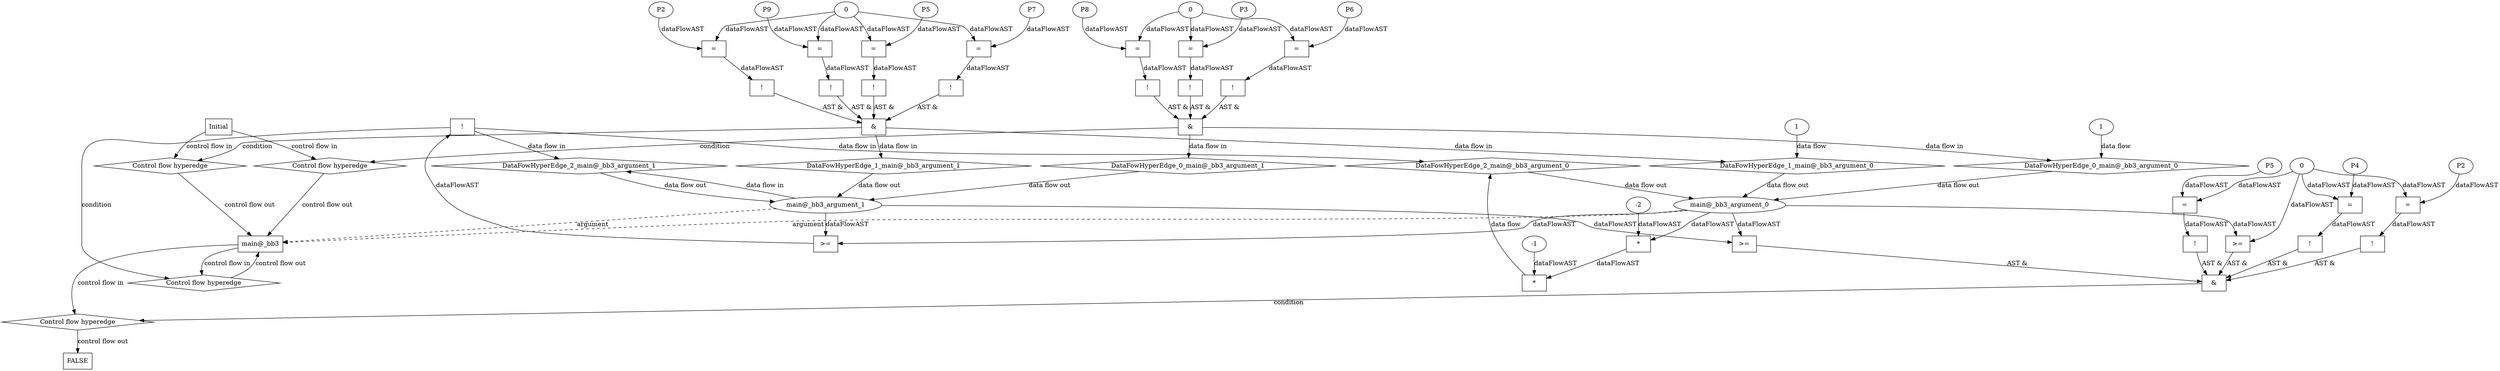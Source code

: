 digraph dag {
"main@_bb3" [label="main@_bb3" nodeName="main@_bb3" class=cfn  shape="rect"];
FALSE [label="FALSE" nodeName=FALSE class=cfn  shape="rect"];
Initial [label="Initial" nodeName=Initial class=cfn  shape="rect"];
ControlFowHyperEdge_0 [label="Control flow hyperedge" nodeName=ControlFowHyperEdge_0 class=controlFlowHyperEdge shape="diamond"];
"Initial" -> ControlFowHyperEdge_0 [label="control flow in"]
ControlFowHyperEdge_0 -> "main@_bb3" [label="control flow out"]
ControlFowHyperEdge_1 [label="Control flow hyperedge" nodeName=ControlFowHyperEdge_1 class=controlFlowHyperEdge shape="diamond"];
"Initial" -> ControlFowHyperEdge_1 [label="control flow in"]
ControlFowHyperEdge_1 -> "main@_bb3" [label="control flow out"]
ControlFowHyperEdge_2 [label="Control flow hyperedge" nodeName=ControlFowHyperEdge_2 class=controlFlowHyperEdge shape="diamond"];
"main@_bb3" -> ControlFowHyperEdge_2 [label="control flow in"]
ControlFowHyperEdge_2 -> "main@_bb3" [label="control flow out"]
ControlFowHyperEdge_3 [label="Control flow hyperedge" nodeName=ControlFowHyperEdge_3 class=controlFlowHyperEdge shape="diamond"];
"main@_bb3" -> ControlFowHyperEdge_3 [label="control flow in"]
ControlFowHyperEdge_3 -> "FALSE" [label="control flow out"]
"main@_bb3_argument_0" [label="main@_bb3_argument_0" nodeName=argument0 class=argument  head="main@_bb3" shape="oval"];
"main@_bb3_argument_0" -> "main@_bb3"[label="argument" style="dashed"]
"main@_bb3_argument_1" [label="main@_bb3_argument_1" nodeName=argument1 class=argument  head="main@_bb3" shape="oval"];
"main@_bb3_argument_1" -> "main@_bb3"[label="argument" style="dashed"]

"xxxmain@_bb3___Initial_0xxx_and" [label="&" nodeName="xxxmain@_bb3___Initial_0xxx_and" class=Operator shape="rect"];
"xxxmain@_bb3___Initial_0xxxguard_0_node_0" [label="!" nodeName="xxxmain@_bb3___Initial_0xxxguard_0_node_0" class=Operator shape="rect"];
"xxxmain@_bb3___Initial_0xxxguard_0_node_1" [label="=" nodeName="xxxmain@_bb3___Initial_0xxxguard_0_node_1" class=Operator  shape="rect"];
"xxxmain@_bb3___Initial_0xxxguard_0_node_2" [label="P6" nodeName="xxxmain@_bb3___Initial_0xxxguard_0_node_2" class=Constant ];
"xxxmain@_bb3___Initial_0xxxguard_0_node_3" [label="0" nodeName="xxxmain@_bb3___Initial_0xxxguard_0_node_3" class=Literal ];
"xxxmain@_bb3___Initial_0xxxguard_0_node_1" -> "xxxmain@_bb3___Initial_0xxxguard_0_node_0"[label="dataFlowAST"]
"xxxmain@_bb3___Initial_0xxxguard_0_node_2" -> "xxxmain@_bb3___Initial_0xxxguard_0_node_1"[label="dataFlowAST"]
"xxxmain@_bb3___Initial_0xxxguard_0_node_3" -> "xxxmain@_bb3___Initial_0xxxguard_0_node_1"[label="dataFlowAST"]

"xxxmain@_bb3___Initial_0xxxguard_0_node_0" -> "xxxmain@_bb3___Initial_0xxx_and" [label="AST &"];
"xxxmain@_bb3___Initial_0xxxguard1_node_0" [label="!" nodeName="xxxmain@_bb3___Initial_0xxxguard1_node_0" class=Operator shape="rect"];
"xxxmain@_bb3___Initial_0xxxguard1_node_1" [label="=" nodeName="xxxmain@_bb3___Initial_0xxxguard1_node_1" class=Operator  shape="rect"];
"xxxmain@_bb3___Initial_0xxxguard1_node_2" [label="P3" nodeName="xxxmain@_bb3___Initial_0xxxguard1_node_2" class=Constant ];
"xxxmain@_bb3___Initial_0xxxguard1_node_1" -> "xxxmain@_bb3___Initial_0xxxguard1_node_0"[label="dataFlowAST"]
"xxxmain@_bb3___Initial_0xxxguard1_node_2" -> "xxxmain@_bb3___Initial_0xxxguard1_node_1"[label="dataFlowAST"]
"xxxmain@_bb3___Initial_0xxxguard_0_node_3" -> "xxxmain@_bb3___Initial_0xxxguard1_node_1"[label="dataFlowAST"]

"xxxmain@_bb3___Initial_0xxxguard1_node_0" -> "xxxmain@_bb3___Initial_0xxx_and" [label="AST &"];
"xxxmain@_bb3___Initial_0xxxguard2_node_0" [label="!" nodeName="xxxmain@_bb3___Initial_0xxxguard2_node_0" class=Operator shape="rect"];
"xxxmain@_bb3___Initial_0xxxguard2_node_1" [label="=" nodeName="xxxmain@_bb3___Initial_0xxxguard2_node_1" class=Operator  shape="rect"];
"xxxmain@_bb3___Initial_0xxxguard2_node_2" [label="P8" nodeName="xxxmain@_bb3___Initial_0xxxguard2_node_2" class=Constant ];
"xxxmain@_bb3___Initial_0xxxguard2_node_1" -> "xxxmain@_bb3___Initial_0xxxguard2_node_0"[label="dataFlowAST"]
"xxxmain@_bb3___Initial_0xxxguard2_node_2" -> "xxxmain@_bb3___Initial_0xxxguard2_node_1"[label="dataFlowAST"]
"xxxmain@_bb3___Initial_0xxxguard_0_node_3" -> "xxxmain@_bb3___Initial_0xxxguard2_node_1"[label="dataFlowAST"]

"xxxmain@_bb3___Initial_0xxxguard2_node_0" -> "xxxmain@_bb3___Initial_0xxx_and" [label="AST &"];
"xxxmain@_bb3___Initial_0xxx_and" -> "ControlFowHyperEdge_0" [label="condition"];
"xxxmain@_bb3___Initial_0xxxdataFlow_0_node_0" [label="1" nodeName="xxxmain@_bb3___Initial_0xxxdataFlow_0_node_0" class=Literal ];

"xxxmain@_bb3___Initial_0xxxdataFlow_0_node_0" -> "DataFowHyperEdge_0_main@_bb3_argument_0" [label="data flow"];
"xxxmain@_bb3___Initial_1xxx_and" [label="&" nodeName="xxxmain@_bb3___Initial_1xxx_and" class=Operator shape="rect"];
"xxxmain@_bb3___Initial_1xxxguard_0_node_0" [label="!" nodeName="xxxmain@_bb3___Initial_1xxxguard_0_node_0" class=Operator shape="rect"];
"xxxmain@_bb3___Initial_1xxxguard_0_node_1" [label="=" nodeName="xxxmain@_bb3___Initial_1xxxguard_0_node_1" class=Operator  shape="rect"];
"xxxmain@_bb3___Initial_1xxxguard_0_node_2" [label="P5" nodeName="xxxmain@_bb3___Initial_1xxxguard_0_node_2" class=Constant ];
"xxxmain@_bb3___Initial_1xxxguard_0_node_3" [label="0" nodeName="xxxmain@_bb3___Initial_1xxxguard_0_node_3" class=Literal ];
"xxxmain@_bb3___Initial_1xxxguard_0_node_1" -> "xxxmain@_bb3___Initial_1xxxguard_0_node_0"[label="dataFlowAST"]
"xxxmain@_bb3___Initial_1xxxguard_0_node_2" -> "xxxmain@_bb3___Initial_1xxxguard_0_node_1"[label="dataFlowAST"]
"xxxmain@_bb3___Initial_1xxxguard_0_node_3" -> "xxxmain@_bb3___Initial_1xxxguard_0_node_1"[label="dataFlowAST"]

"xxxmain@_bb3___Initial_1xxxguard_0_node_0" -> "xxxmain@_bb3___Initial_1xxx_and" [label="AST &"];
"xxxmain@_bb3___Initial_1xxxguard1_node_0" [label="!" nodeName="xxxmain@_bb3___Initial_1xxxguard1_node_0" class=Operator shape="rect"];
"xxxmain@_bb3___Initial_1xxxguard1_node_1" [label="=" nodeName="xxxmain@_bb3___Initial_1xxxguard1_node_1" class=Operator  shape="rect"];
"xxxmain@_bb3___Initial_1xxxguard1_node_2" [label="P2" nodeName="xxxmain@_bb3___Initial_1xxxguard1_node_2" class=Constant ];
"xxxmain@_bb3___Initial_1xxxguard1_node_1" -> "xxxmain@_bb3___Initial_1xxxguard1_node_0"[label="dataFlowAST"]
"xxxmain@_bb3___Initial_1xxxguard1_node_2" -> "xxxmain@_bb3___Initial_1xxxguard1_node_1"[label="dataFlowAST"]
"xxxmain@_bb3___Initial_1xxxguard_0_node_3" -> "xxxmain@_bb3___Initial_1xxxguard1_node_1"[label="dataFlowAST"]

"xxxmain@_bb3___Initial_1xxxguard1_node_0" -> "xxxmain@_bb3___Initial_1xxx_and" [label="AST &"];
"xxxmain@_bb3___Initial_1xxxguard2_node_0" [label="!" nodeName="xxxmain@_bb3___Initial_1xxxguard2_node_0" class=Operator shape="rect"];
"xxxmain@_bb3___Initial_1xxxguard2_node_1" [label="=" nodeName="xxxmain@_bb3___Initial_1xxxguard2_node_1" class=Operator  shape="rect"];
"xxxmain@_bb3___Initial_1xxxguard2_node_2" [label="P7" nodeName="xxxmain@_bb3___Initial_1xxxguard2_node_2" class=Constant ];
"xxxmain@_bb3___Initial_1xxxguard2_node_1" -> "xxxmain@_bb3___Initial_1xxxguard2_node_0"[label="dataFlowAST"]
"xxxmain@_bb3___Initial_1xxxguard2_node_2" -> "xxxmain@_bb3___Initial_1xxxguard2_node_1"[label="dataFlowAST"]
"xxxmain@_bb3___Initial_1xxxguard_0_node_3" -> "xxxmain@_bb3___Initial_1xxxguard2_node_1"[label="dataFlowAST"]

"xxxmain@_bb3___Initial_1xxxguard2_node_0" -> "xxxmain@_bb3___Initial_1xxx_and" [label="AST &"];
"xxxmain@_bb3___Initial_1xxxguard3_node_0" [label="!" nodeName="xxxmain@_bb3___Initial_1xxxguard3_node_0" class=Operator shape="rect"];
"xxxmain@_bb3___Initial_1xxxguard3_node_1" [label="=" nodeName="xxxmain@_bb3___Initial_1xxxguard3_node_1" class=Operator  shape="rect"];
"xxxmain@_bb3___Initial_1xxxguard3_node_2" [label="P9" nodeName="xxxmain@_bb3___Initial_1xxxguard3_node_2" class=Constant ];
"xxxmain@_bb3___Initial_1xxxguard3_node_1" -> "xxxmain@_bb3___Initial_1xxxguard3_node_0"[label="dataFlowAST"]
"xxxmain@_bb3___Initial_1xxxguard3_node_2" -> "xxxmain@_bb3___Initial_1xxxguard3_node_1"[label="dataFlowAST"]
"xxxmain@_bb3___Initial_1xxxguard_0_node_3" -> "xxxmain@_bb3___Initial_1xxxguard3_node_1"[label="dataFlowAST"]

"xxxmain@_bb3___Initial_1xxxguard3_node_0" -> "xxxmain@_bb3___Initial_1xxx_and" [label="AST &"];
"xxxmain@_bb3___Initial_1xxx_and" -> "ControlFowHyperEdge_1" [label="condition"];
"xxxmain@_bb3___Initial_1xxxdataFlow_0_node_0" [label="1" nodeName="xxxmain@_bb3___Initial_1xxxdataFlow_0_node_0" class=Literal ];

"xxxmain@_bb3___Initial_1xxxdataFlow_0_node_0" -> "DataFowHyperEdge_1_main@_bb3_argument_0" [label="data flow"];
"xxxmain@_bb3___main@_bb3_2xxxguard_0_node_0" [label="!" nodeName="xxxmain@_bb3___main@_bb3_2xxxguard_0_node_0" class=Operator shape="rect"];
"xxxmain@_bb3___main@_bb3_2xxxguard_0_node_1" [label=">=" nodeName="xxxmain@_bb3___main@_bb3_2xxxguard_0_node_1" class=Operator  shape="rect"];
"xxxmain@_bb3___main@_bb3_2xxxguard_0_node_1" -> "xxxmain@_bb3___main@_bb3_2xxxguard_0_node_0"[label="dataFlowAST"]
"main@_bb3_argument_0" -> "xxxmain@_bb3___main@_bb3_2xxxguard_0_node_1"[label="dataFlowAST"]
"main@_bb3_argument_1" -> "xxxmain@_bb3___main@_bb3_2xxxguard_0_node_1"[label="dataFlowAST"]

"xxxmain@_bb3___main@_bb3_2xxxguard_0_node_0" -> "ControlFowHyperEdge_2" [label="condition"];
"xxxmain@_bb3___main@_bb3_2xxxdataFlow_0_node_0" [label="*" nodeName="xxxmain@_bb3___main@_bb3_2xxxdataFlow_0_node_0" class=Operator  shape="rect"];
"xxxmain@_bb3___main@_bb3_2xxxdataFlow_0_node_1" [label="-1" nodeName="xxxmain@_bb3___main@_bb3_2xxxdataFlow_0_node_1" class=Coeff ];
"xxxmain@_bb3___main@_bb3_2xxxdataFlow_0_node_2" [label="*" nodeName="xxxmain@_bb3___main@_bb3_2xxxdataFlow_0_node_2" class=Operator  shape="rect"];
"xxxmain@_bb3___main@_bb3_2xxxdataFlow_0_node_3" [label="-2" nodeName="xxxmain@_bb3___main@_bb3_2xxxdataFlow_0_node_3" class=Coeff ];
"xxxmain@_bb3___main@_bb3_2xxxdataFlow_0_node_1" -> "xxxmain@_bb3___main@_bb3_2xxxdataFlow_0_node_0"[label="dataFlowAST"]
"xxxmain@_bb3___main@_bb3_2xxxdataFlow_0_node_2" -> "xxxmain@_bb3___main@_bb3_2xxxdataFlow_0_node_0"[label="dataFlowAST"]
"main@_bb3_argument_0" -> "xxxmain@_bb3___main@_bb3_2xxxdataFlow_0_node_2"[label="dataFlowAST"]
"xxxmain@_bb3___main@_bb3_2xxxdataFlow_0_node_3" -> "xxxmain@_bb3___main@_bb3_2xxxdataFlow_0_node_2"[label="dataFlowAST"]

"xxxmain@_bb3___main@_bb3_2xxxdataFlow_0_node_0" -> "DataFowHyperEdge_2_main@_bb3_argument_0" [label="data flow"];
"xxxFALSE___main@_bb3_3xxx_and" [label="&" nodeName="xxxFALSE___main@_bb3_3xxx_and" class=Operator shape="rect"];
"xxxFALSE___main@_bb3_3xxxguard1_node_0" [label=">=" nodeName="xxxFALSE___main@_bb3_3xxxguard1_node_0" class=Operator  shape="rect"];
"main@_bb3_argument_0" -> "xxxFALSE___main@_bb3_3xxxguard1_node_0"[label="dataFlowAST"]
"main@_bb3_argument_1" -> "xxxFALSE___main@_bb3_3xxxguard1_node_0"[label="dataFlowAST"]

"xxxFALSE___main@_bb3_3xxxguard1_node_0" -> "xxxFALSE___main@_bb3_3xxx_and" [label="AST &"];
"xxxFALSE___main@_bb3_3xxxguard_0_node_0" [label=">=" nodeName="xxxFALSE___main@_bb3_3xxxguard_0_node_0" class=Operator  shape="rect"];
"xxxFALSE___main@_bb3_3xxxguard_0_node_1" [label="0" nodeName="xxxFALSE___main@_bb3_3xxxguard_0_node_1" class=Literal ];
"xxxFALSE___main@_bb3_3xxxguard_0_node_1" -> "xxxFALSE___main@_bb3_3xxxguard_0_node_0"[label="dataFlowAST"]
"main@_bb3_argument_0" -> "xxxFALSE___main@_bb3_3xxxguard_0_node_0"[label="dataFlowAST"]

"xxxFALSE___main@_bb3_3xxxguard_0_node_0" -> "xxxFALSE___main@_bb3_3xxx_and" [label="AST &"];
"xxxFALSE___main@_bb3_3xxxguard4_node_0" [label="!" nodeName="xxxFALSE___main@_bb3_3xxxguard4_node_0" class=Operator shape="rect"];
"xxxFALSE___main@_bb3_3xxxguard4_node_1" [label="=" nodeName="xxxFALSE___main@_bb3_3xxxguard4_node_1" class=Operator  shape="rect"];
"xxxFALSE___main@_bb3_3xxxguard4_node_2" [label="P2" nodeName="xxxFALSE___main@_bb3_3xxxguard4_node_2" class=Constant ];
"xxxFALSE___main@_bb3_3xxxguard4_node_1" -> "xxxFALSE___main@_bb3_3xxxguard4_node_0"[label="dataFlowAST"]
"xxxFALSE___main@_bb3_3xxxguard4_node_2" -> "xxxFALSE___main@_bb3_3xxxguard4_node_1"[label="dataFlowAST"]
"xxxFALSE___main@_bb3_3xxxguard_0_node_1" -> "xxxFALSE___main@_bb3_3xxxguard4_node_1"[label="dataFlowAST"]

"xxxFALSE___main@_bb3_3xxxguard4_node_0" -> "xxxFALSE___main@_bb3_3xxx_and" [label="AST &"];
"xxxFALSE___main@_bb3_3xxxguard2_node_0" [label="!" nodeName="xxxFALSE___main@_bb3_3xxxguard2_node_0" class=Operator shape="rect"];
"xxxFALSE___main@_bb3_3xxxguard2_node_1" [label="=" nodeName="xxxFALSE___main@_bb3_3xxxguard2_node_1" class=Operator  shape="rect"];
"xxxFALSE___main@_bb3_3xxxguard2_node_2" [label="P5" nodeName="xxxFALSE___main@_bb3_3xxxguard2_node_2" class=Constant ];
"xxxFALSE___main@_bb3_3xxxguard2_node_1" -> "xxxFALSE___main@_bb3_3xxxguard2_node_0"[label="dataFlowAST"]
"xxxFALSE___main@_bb3_3xxxguard2_node_2" -> "xxxFALSE___main@_bb3_3xxxguard2_node_1"[label="dataFlowAST"]
"xxxFALSE___main@_bb3_3xxxguard_0_node_1" -> "xxxFALSE___main@_bb3_3xxxguard2_node_1"[label="dataFlowAST"]

"xxxFALSE___main@_bb3_3xxxguard2_node_0" -> "xxxFALSE___main@_bb3_3xxx_and" [label="AST &"];
"xxxFALSE___main@_bb3_3xxxguard3_node_0" [label="!" nodeName="xxxFALSE___main@_bb3_3xxxguard3_node_0" class=Operator shape="rect"];
"xxxFALSE___main@_bb3_3xxxguard3_node_1" [label="=" nodeName="xxxFALSE___main@_bb3_3xxxguard3_node_1" class=Operator  shape="rect"];
"xxxFALSE___main@_bb3_3xxxguard3_node_2" [label="P4" nodeName="xxxFALSE___main@_bb3_3xxxguard3_node_2" class=Constant ];
"xxxFALSE___main@_bb3_3xxxguard3_node_1" -> "xxxFALSE___main@_bb3_3xxxguard3_node_0"[label="dataFlowAST"]
"xxxFALSE___main@_bb3_3xxxguard3_node_2" -> "xxxFALSE___main@_bb3_3xxxguard3_node_1"[label="dataFlowAST"]
"xxxFALSE___main@_bb3_3xxxguard_0_node_1" -> "xxxFALSE___main@_bb3_3xxxguard3_node_1"[label="dataFlowAST"]

"xxxFALSE___main@_bb3_3xxxguard3_node_0" -> "xxxFALSE___main@_bb3_3xxx_and" [label="AST &"];
"xxxFALSE___main@_bb3_3xxx_and" -> "ControlFowHyperEdge_3" [label="condition"];
"DataFowHyperEdge_0_main@_bb3_argument_0" [label="DataFowHyperEdge_0_main@_bb3_argument_0" nodeName="DataFowHyperEdge_0_main@_bb3_argument_0" class=DataFlowHyperedge shape="diamond"];
"DataFowHyperEdge_0_main@_bb3_argument_0" -> "main@_bb3_argument_0"[label="data flow out"]
"xxxmain@_bb3___Initial_0xxx_and" -> "DataFowHyperEdge_0_main@_bb3_argument_0"[label="data flow in"]
"DataFowHyperEdge_0_main@_bb3_argument_1" [label="DataFowHyperEdge_0_main@_bb3_argument_1" nodeName="DataFowHyperEdge_0_main@_bb3_argument_1" class=DataFlowHyperedge shape="diamond"];
"DataFowHyperEdge_0_main@_bb3_argument_1" -> "main@_bb3_argument_1"[label="data flow out"]
"xxxmain@_bb3___Initial_0xxx_and" -> "DataFowHyperEdge_0_main@_bb3_argument_1"[label="data flow in"]
"DataFowHyperEdge_1_main@_bb3_argument_0" [label="DataFowHyperEdge_1_main@_bb3_argument_0" nodeName="DataFowHyperEdge_1_main@_bb3_argument_0" class=DataFlowHyperedge shape="diamond"];
"DataFowHyperEdge_1_main@_bb3_argument_0" -> "main@_bb3_argument_0"[label="data flow out"]
"xxxmain@_bb3___Initial_1xxx_and" -> "DataFowHyperEdge_1_main@_bb3_argument_0"[label="data flow in"]
"DataFowHyperEdge_1_main@_bb3_argument_1" [label="DataFowHyperEdge_1_main@_bb3_argument_1" nodeName="DataFowHyperEdge_1_main@_bb3_argument_1" class=DataFlowHyperedge shape="diamond"];
"DataFowHyperEdge_1_main@_bb3_argument_1" -> "main@_bb3_argument_1"[label="data flow out"]
"xxxmain@_bb3___Initial_1xxx_and" -> "DataFowHyperEdge_1_main@_bb3_argument_1"[label="data flow in"]
"DataFowHyperEdge_2_main@_bb3_argument_0" [label="DataFowHyperEdge_2_main@_bb3_argument_0" nodeName="DataFowHyperEdge_2_main@_bb3_argument_0" class=DataFlowHyperedge shape="diamond"];
"DataFowHyperEdge_2_main@_bb3_argument_0" -> "main@_bb3_argument_0"[label="data flow out"]
"xxxmain@_bb3___main@_bb3_2xxxguard_0_node_0" -> "DataFowHyperEdge_2_main@_bb3_argument_0"[label="data flow in"]
"DataFowHyperEdge_2_main@_bb3_argument_1" [label="DataFowHyperEdge_2_main@_bb3_argument_1" nodeName="DataFowHyperEdge_2_main@_bb3_argument_1" class=DataFlowHyperedge shape="diamond"];
"DataFowHyperEdge_2_main@_bb3_argument_1" -> "main@_bb3_argument_1"[label="data flow out"]
"xxxmain@_bb3___main@_bb3_2xxxguard_0_node_0" -> "DataFowHyperEdge_2_main@_bb3_argument_1"[label="data flow in"]
"main@_bb3_argument_1" -> "DataFowHyperEdge_2_main@_bb3_argument_1"[label="data flow in"]




}
